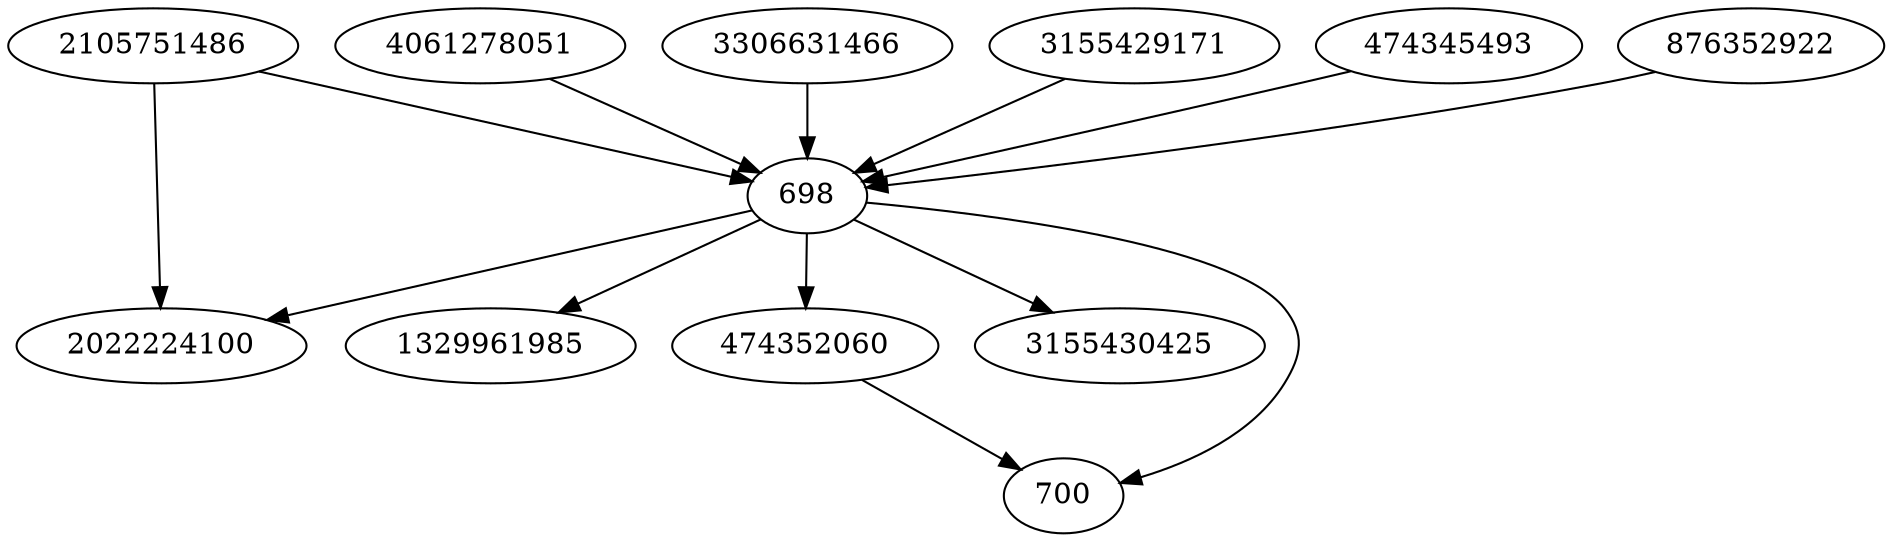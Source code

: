 strict digraph  {
1329961985;
4061278051;
2022224100;
474352060;
3306631466;
3155429171;
474345493;
698;
3155430425;
876352922;
700;
2105751486;
4061278051 -> 698;
474352060 -> 700;
3306631466 -> 698;
3155429171 -> 698;
474345493 -> 698;
698 -> 474352060;
698 -> 2022224100;
698 -> 700;
698 -> 3155430425;
698 -> 1329961985;
876352922 -> 698;
2105751486 -> 698;
2105751486 -> 2022224100;
}

